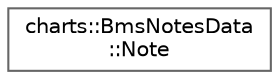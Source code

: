 digraph "Graphical Class Hierarchy"
{
 // LATEX_PDF_SIZE
  bgcolor="transparent";
  edge [fontname=Helvetica,fontsize=10,labelfontname=Helvetica,labelfontsize=10];
  node [fontname=Helvetica,fontsize=10,shape=box,height=0.2,width=0.4];
  rankdir="LR";
  Node0 [id="Node000000",label="charts::BmsNotesData\l::Note",height=0.2,width=0.4,color="grey40", fillcolor="white", style="filled",URL="$structcharts_1_1BmsNotesData_1_1Note.html",tooltip=" "];
}
